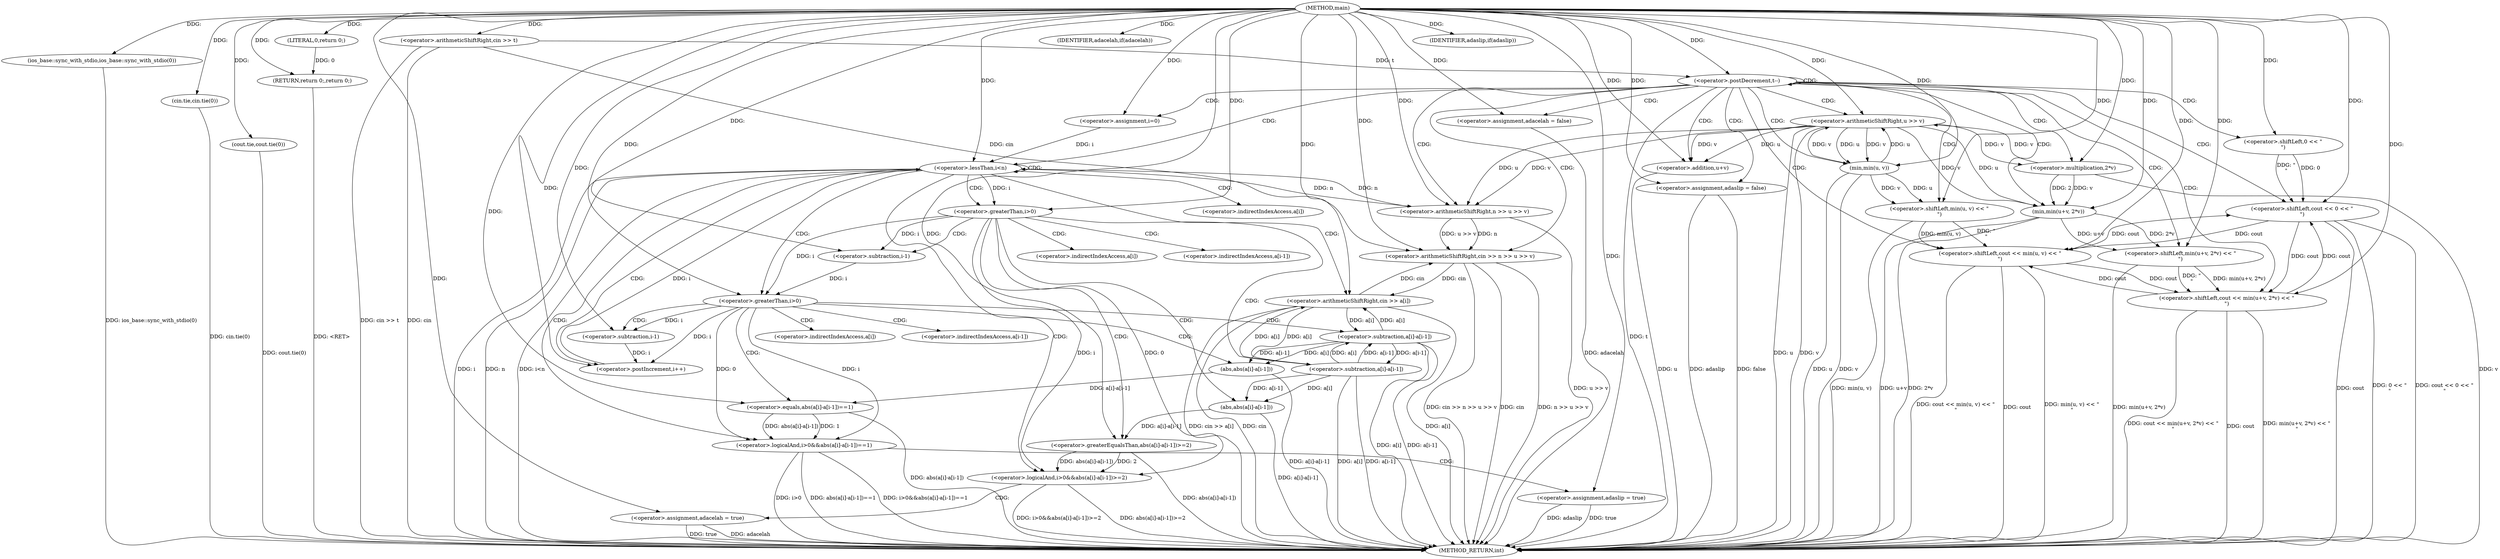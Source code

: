 digraph "main" {  
"1000104" [label = "(METHOD,main)" ]
"1000232" [label = "(METHOD_RETURN,int)" ]
"1000106" [label = "(ios_base::sync_with_stdio,ios_base::sync_with_stdio(0))" ]
"1000108" [label = "(cin.tie,cin.tie(0))" ]
"1000110" [label = "(cout.tie,cout.tie(0))" ]
"1000113" [label = "(<operator>.arithmeticShiftRight,cin >> t)" ]
"1000230" [label = "(RETURN,return 0;,return 0;)" ]
"1000117" [label = "(<operator>.postDecrement,t--)" ]
"1000231" [label = "(LITERAL,0,return 0;)" ]
"1000123" [label = "(<operator>.arithmeticShiftRight,cin >> n >> u >> v)" ]
"1000132" [label = "(<operator>.assignment,adacelah = false)" ]
"1000136" [label = "(<operator>.assignment,adaslip = false)" ]
"1000141" [label = "(<operator>.assignment,i=0)" ]
"1000144" [label = "(<operator>.lessThan,i<n)" ]
"1000147" [label = "(<operator>.postIncrement,i++)" ]
"1000198" [label = "(IDENTIFIER,adacelah,if(adacelah))" ]
"1000125" [label = "(<operator>.arithmeticShiftRight,n >> u >> v)" ]
"1000150" [label = "(<operator>.arithmeticShiftRight,cin >> a[i])" ]
"1000200" [label = "(<operator>.shiftLeft,cout << 0 << \"\n\")" ]
"1000127" [label = "(<operator>.arithmeticShiftRight,u >> v)" ]
"1000156" [label = "(<operator>.logicalAnd,i>0&&abs(a[i]-a[i-1])>=2)" ]
"1000177" [label = "(<operator>.logicalAnd,i>0&&abs(a[i]-a[i-1])==1)" ]
"1000173" [label = "(<operator>.assignment,adacelah = true)" ]
"1000194" [label = "(<operator>.assignment,adaslip = true)" ]
"1000202" [label = "(<operator>.shiftLeft,0 << \"\n\")" ]
"1000208" [label = "(IDENTIFIER,adaslip,if(adaslip))" ]
"1000157" [label = "(<operator>.greaterThan,i>0)" ]
"1000160" [label = "(<operator>.greaterEqualsThan,abs(a[i]-a[i-1])>=2)" ]
"1000178" [label = "(<operator>.greaterThan,i>0)" ]
"1000181" [label = "(<operator>.equals,abs(a[i]-a[i-1])==1)" ]
"1000210" [label = "(<operator>.shiftLeft,cout << min(u, v) << \"\n\")" ]
"1000161" [label = "(abs,abs(a[i]-a[i-1]))" ]
"1000182" [label = "(abs,abs(a[i]-a[i-1]))" ]
"1000219" [label = "(<operator>.shiftLeft,cout << min(u+v, 2*v) << \"\n\")" ]
"1000162" [label = "(<operator>.subtraction,a[i]-a[i-1])" ]
"1000183" [label = "(<operator>.subtraction,a[i]-a[i-1])" ]
"1000212" [label = "(<operator>.shiftLeft,min(u, v) << \"\n\")" ]
"1000213" [label = "(min,min(u, v))" ]
"1000221" [label = "(<operator>.shiftLeft,min(u+v, 2*v) << \"\n\")" ]
"1000168" [label = "(<operator>.subtraction,i-1)" ]
"1000189" [label = "(<operator>.subtraction,i-1)" ]
"1000222" [label = "(min,min(u+v, 2*v))" ]
"1000223" [label = "(<operator>.addition,u+v)" ]
"1000226" [label = "(<operator>.multiplication,2*v)" ]
"1000152" [label = "(<operator>.indirectIndexAccess,a[i])" ]
"1000163" [label = "(<operator>.indirectIndexAccess,a[i])" ]
"1000166" [label = "(<operator>.indirectIndexAccess,a[i-1])" ]
"1000184" [label = "(<operator>.indirectIndexAccess,a[i])" ]
"1000187" [label = "(<operator>.indirectIndexAccess,a[i-1])" ]
  "1000230" -> "1000232"  [ label = "DDG: <RET>"] 
  "1000106" -> "1000232"  [ label = "DDG: ios_base::sync_with_stdio(0)"] 
  "1000108" -> "1000232"  [ label = "DDG: cin.tie(0)"] 
  "1000110" -> "1000232"  [ label = "DDG: cout.tie(0)"] 
  "1000113" -> "1000232"  [ label = "DDG: cin"] 
  "1000113" -> "1000232"  [ label = "DDG: cin >> t"] 
  "1000117" -> "1000232"  [ label = "DDG: t"] 
  "1000123" -> "1000232"  [ label = "DDG: cin"] 
  "1000127" -> "1000232"  [ label = "DDG: u"] 
  "1000127" -> "1000232"  [ label = "DDG: v"] 
  "1000125" -> "1000232"  [ label = "DDG: u >> v"] 
  "1000123" -> "1000232"  [ label = "DDG: n >> u >> v"] 
  "1000123" -> "1000232"  [ label = "DDG: cin >> n >> u >> v"] 
  "1000132" -> "1000232"  [ label = "DDG: adacelah"] 
  "1000136" -> "1000232"  [ label = "DDG: adaslip"] 
  "1000136" -> "1000232"  [ label = "DDG: false"] 
  "1000144" -> "1000232"  [ label = "DDG: i"] 
  "1000144" -> "1000232"  [ label = "DDG: n"] 
  "1000144" -> "1000232"  [ label = "DDG: i<n"] 
  "1000219" -> "1000232"  [ label = "DDG: cout"] 
  "1000223" -> "1000232"  [ label = "DDG: u"] 
  "1000222" -> "1000232"  [ label = "DDG: u+v"] 
  "1000226" -> "1000232"  [ label = "DDG: v"] 
  "1000222" -> "1000232"  [ label = "DDG: 2*v"] 
  "1000221" -> "1000232"  [ label = "DDG: min(u+v, 2*v)"] 
  "1000219" -> "1000232"  [ label = "DDG: min(u+v, 2*v) << \"\n\""] 
  "1000219" -> "1000232"  [ label = "DDG: cout << min(u+v, 2*v) << \"\n\""] 
  "1000210" -> "1000232"  [ label = "DDG: cout"] 
  "1000213" -> "1000232"  [ label = "DDG: u"] 
  "1000213" -> "1000232"  [ label = "DDG: v"] 
  "1000212" -> "1000232"  [ label = "DDG: min(u, v)"] 
  "1000210" -> "1000232"  [ label = "DDG: min(u, v) << \"\n\""] 
  "1000210" -> "1000232"  [ label = "DDG: cout << min(u, v) << \"\n\""] 
  "1000200" -> "1000232"  [ label = "DDG: cout"] 
  "1000200" -> "1000232"  [ label = "DDG: 0 << \"\n\""] 
  "1000200" -> "1000232"  [ label = "DDG: cout << 0 << \"\n\""] 
  "1000150" -> "1000232"  [ label = "DDG: cin"] 
  "1000150" -> "1000232"  [ label = "DDG: a[i]"] 
  "1000150" -> "1000232"  [ label = "DDG: cin >> a[i]"] 
  "1000162" -> "1000232"  [ label = "DDG: a[i]"] 
  "1000162" -> "1000232"  [ label = "DDG: a[i-1]"] 
  "1000161" -> "1000232"  [ label = "DDG: a[i]-a[i-1]"] 
  "1000160" -> "1000232"  [ label = "DDG: abs(a[i]-a[i-1])"] 
  "1000156" -> "1000232"  [ label = "DDG: abs(a[i]-a[i-1])>=2"] 
  "1000156" -> "1000232"  [ label = "DDG: i>0&&abs(a[i]-a[i-1])>=2"] 
  "1000173" -> "1000232"  [ label = "DDG: adacelah"] 
  "1000173" -> "1000232"  [ label = "DDG: true"] 
  "1000177" -> "1000232"  [ label = "DDG: i>0"] 
  "1000183" -> "1000232"  [ label = "DDG: a[i]"] 
  "1000183" -> "1000232"  [ label = "DDG: a[i-1]"] 
  "1000182" -> "1000232"  [ label = "DDG: a[i]-a[i-1]"] 
  "1000181" -> "1000232"  [ label = "DDG: abs(a[i]-a[i-1])"] 
  "1000177" -> "1000232"  [ label = "DDG: abs(a[i]-a[i-1])==1"] 
  "1000177" -> "1000232"  [ label = "DDG: i>0&&abs(a[i]-a[i-1])==1"] 
  "1000194" -> "1000232"  [ label = "DDG: adaslip"] 
  "1000194" -> "1000232"  [ label = "DDG: true"] 
  "1000231" -> "1000230"  [ label = "DDG: 0"] 
  "1000104" -> "1000230"  [ label = "DDG: "] 
  "1000104" -> "1000106"  [ label = "DDG: "] 
  "1000104" -> "1000108"  [ label = "DDG: "] 
  "1000104" -> "1000110"  [ label = "DDG: "] 
  "1000104" -> "1000113"  [ label = "DDG: "] 
  "1000104" -> "1000231"  [ label = "DDG: "] 
  "1000113" -> "1000117"  [ label = "DDG: t"] 
  "1000104" -> "1000117"  [ label = "DDG: "] 
  "1000104" -> "1000132"  [ label = "DDG: "] 
  "1000104" -> "1000136"  [ label = "DDG: "] 
  "1000113" -> "1000123"  [ label = "DDG: cin"] 
  "1000150" -> "1000123"  [ label = "DDG: cin"] 
  "1000104" -> "1000123"  [ label = "DDG: "] 
  "1000125" -> "1000123"  [ label = "DDG: u >> v"] 
  "1000125" -> "1000123"  [ label = "DDG: n"] 
  "1000104" -> "1000141"  [ label = "DDG: "] 
  "1000104" -> "1000198"  [ label = "DDG: "] 
  "1000144" -> "1000125"  [ label = "DDG: n"] 
  "1000104" -> "1000125"  [ label = "DDG: "] 
  "1000127" -> "1000125"  [ label = "DDG: u"] 
  "1000127" -> "1000125"  [ label = "DDG: v"] 
  "1000141" -> "1000144"  [ label = "DDG: i"] 
  "1000147" -> "1000144"  [ label = "DDG: i"] 
  "1000104" -> "1000144"  [ label = "DDG: "] 
  "1000125" -> "1000144"  [ label = "DDG: n"] 
  "1000178" -> "1000147"  [ label = "DDG: i"] 
  "1000189" -> "1000147"  [ label = "DDG: i"] 
  "1000104" -> "1000147"  [ label = "DDG: "] 
  "1000213" -> "1000127"  [ label = "DDG: u"] 
  "1000104" -> "1000127"  [ label = "DDG: "] 
  "1000226" -> "1000127"  [ label = "DDG: v"] 
  "1000213" -> "1000127"  [ label = "DDG: v"] 
  "1000123" -> "1000150"  [ label = "DDG: cin"] 
  "1000104" -> "1000150"  [ label = "DDG: "] 
  "1000162" -> "1000150"  [ label = "DDG: a[i]"] 
  "1000183" -> "1000150"  [ label = "DDG: a[i]"] 
  "1000219" -> "1000200"  [ label = "DDG: cout"] 
  "1000210" -> "1000200"  [ label = "DDG: cout"] 
  "1000104" -> "1000200"  [ label = "DDG: "] 
  "1000202" -> "1000200"  [ label = "DDG: 0"] 
  "1000202" -> "1000200"  [ label = "DDG: \"\n\""] 
  "1000157" -> "1000156"  [ label = "DDG: 0"] 
  "1000157" -> "1000156"  [ label = "DDG: i"] 
  "1000160" -> "1000156"  [ label = "DDG: abs(a[i]-a[i-1])"] 
  "1000160" -> "1000156"  [ label = "DDG: 2"] 
  "1000104" -> "1000173"  [ label = "DDG: "] 
  "1000178" -> "1000177"  [ label = "DDG: i"] 
  "1000178" -> "1000177"  [ label = "DDG: 0"] 
  "1000181" -> "1000177"  [ label = "DDG: abs(a[i]-a[i-1])"] 
  "1000181" -> "1000177"  [ label = "DDG: 1"] 
  "1000104" -> "1000194"  [ label = "DDG: "] 
  "1000104" -> "1000202"  [ label = "DDG: "] 
  "1000104" -> "1000208"  [ label = "DDG: "] 
  "1000144" -> "1000157"  [ label = "DDG: i"] 
  "1000104" -> "1000157"  [ label = "DDG: "] 
  "1000161" -> "1000160"  [ label = "DDG: a[i]-a[i-1]"] 
  "1000104" -> "1000160"  [ label = "DDG: "] 
  "1000157" -> "1000178"  [ label = "DDG: i"] 
  "1000168" -> "1000178"  [ label = "DDG: i"] 
  "1000104" -> "1000178"  [ label = "DDG: "] 
  "1000182" -> "1000181"  [ label = "DDG: a[i]-a[i-1]"] 
  "1000104" -> "1000181"  [ label = "DDG: "] 
  "1000162" -> "1000161"  [ label = "DDG: a[i]"] 
  "1000162" -> "1000161"  [ label = "DDG: a[i-1]"] 
  "1000183" -> "1000182"  [ label = "DDG: a[i-1]"] 
  "1000183" -> "1000182"  [ label = "DDG: a[i]"] 
  "1000219" -> "1000210"  [ label = "DDG: cout"] 
  "1000200" -> "1000210"  [ label = "DDG: cout"] 
  "1000104" -> "1000210"  [ label = "DDG: "] 
  "1000212" -> "1000210"  [ label = "DDG: \"\n\""] 
  "1000212" -> "1000210"  [ label = "DDG: min(u, v)"] 
  "1000150" -> "1000162"  [ label = "DDG: a[i]"] 
  "1000183" -> "1000162"  [ label = "DDG: a[i-1]"] 
  "1000150" -> "1000183"  [ label = "DDG: a[i]"] 
  "1000162" -> "1000183"  [ label = "DDG: a[i]"] 
  "1000162" -> "1000183"  [ label = "DDG: a[i-1]"] 
  "1000213" -> "1000212"  [ label = "DDG: v"] 
  "1000213" -> "1000212"  [ label = "DDG: u"] 
  "1000104" -> "1000212"  [ label = "DDG: "] 
  "1000210" -> "1000219"  [ label = "DDG: cout"] 
  "1000200" -> "1000219"  [ label = "DDG: cout"] 
  "1000104" -> "1000219"  [ label = "DDG: "] 
  "1000221" -> "1000219"  [ label = "DDG: min(u+v, 2*v)"] 
  "1000221" -> "1000219"  [ label = "DDG: \"\n\""] 
  "1000127" -> "1000213"  [ label = "DDG: u"] 
  "1000104" -> "1000213"  [ label = "DDG: "] 
  "1000127" -> "1000213"  [ label = "DDG: v"] 
  "1000222" -> "1000221"  [ label = "DDG: u+v"] 
  "1000222" -> "1000221"  [ label = "DDG: 2*v"] 
  "1000104" -> "1000221"  [ label = "DDG: "] 
  "1000157" -> "1000168"  [ label = "DDG: i"] 
  "1000104" -> "1000168"  [ label = "DDG: "] 
  "1000178" -> "1000189"  [ label = "DDG: i"] 
  "1000104" -> "1000189"  [ label = "DDG: "] 
  "1000127" -> "1000222"  [ label = "DDG: v"] 
  "1000104" -> "1000222"  [ label = "DDG: "] 
  "1000127" -> "1000222"  [ label = "DDG: u"] 
  "1000226" -> "1000222"  [ label = "DDG: 2"] 
  "1000226" -> "1000222"  [ label = "DDG: v"] 
  "1000127" -> "1000223"  [ label = "DDG: u"] 
  "1000104" -> "1000223"  [ label = "DDG: "] 
  "1000127" -> "1000223"  [ label = "DDG: v"] 
  "1000104" -> "1000226"  [ label = "DDG: "] 
  "1000127" -> "1000226"  [ label = "DDG: v"] 
  "1000117" -> "1000125"  [ label = "CDG: "] 
  "1000117" -> "1000117"  [ label = "CDG: "] 
  "1000117" -> "1000127"  [ label = "CDG: "] 
  "1000117" -> "1000141"  [ label = "CDG: "] 
  "1000117" -> "1000136"  [ label = "CDG: "] 
  "1000117" -> "1000144"  [ label = "CDG: "] 
  "1000117" -> "1000132"  [ label = "CDG: "] 
  "1000117" -> "1000123"  [ label = "CDG: "] 
  "1000117" -> "1000200"  [ label = "CDG: "] 
  "1000117" -> "1000202"  [ label = "CDG: "] 
  "1000117" -> "1000221"  [ label = "CDG: "] 
  "1000117" -> "1000213"  [ label = "CDG: "] 
  "1000117" -> "1000212"  [ label = "CDG: "] 
  "1000117" -> "1000219"  [ label = "CDG: "] 
  "1000117" -> "1000210"  [ label = "CDG: "] 
  "1000117" -> "1000222"  [ label = "CDG: "] 
  "1000117" -> "1000223"  [ label = "CDG: "] 
  "1000117" -> "1000226"  [ label = "CDG: "] 
  "1000144" -> "1000156"  [ label = "CDG: "] 
  "1000144" -> "1000152"  [ label = "CDG: "] 
  "1000144" -> "1000150"  [ label = "CDG: "] 
  "1000144" -> "1000144"  [ label = "CDG: "] 
  "1000144" -> "1000157"  [ label = "CDG: "] 
  "1000144" -> "1000178"  [ label = "CDG: "] 
  "1000144" -> "1000147"  [ label = "CDG: "] 
  "1000144" -> "1000177"  [ label = "CDG: "] 
  "1000156" -> "1000173"  [ label = "CDG: "] 
  "1000177" -> "1000194"  [ label = "CDG: "] 
  "1000157" -> "1000161"  [ label = "CDG: "] 
  "1000157" -> "1000166"  [ label = "CDG: "] 
  "1000157" -> "1000163"  [ label = "CDG: "] 
  "1000157" -> "1000168"  [ label = "CDG: "] 
  "1000157" -> "1000160"  [ label = "CDG: "] 
  "1000157" -> "1000162"  [ label = "CDG: "] 
  "1000178" -> "1000182"  [ label = "CDG: "] 
  "1000178" -> "1000183"  [ label = "CDG: "] 
  "1000178" -> "1000189"  [ label = "CDG: "] 
  "1000178" -> "1000184"  [ label = "CDG: "] 
  "1000178" -> "1000187"  [ label = "CDG: "] 
  "1000178" -> "1000181"  [ label = "CDG: "] 
}
